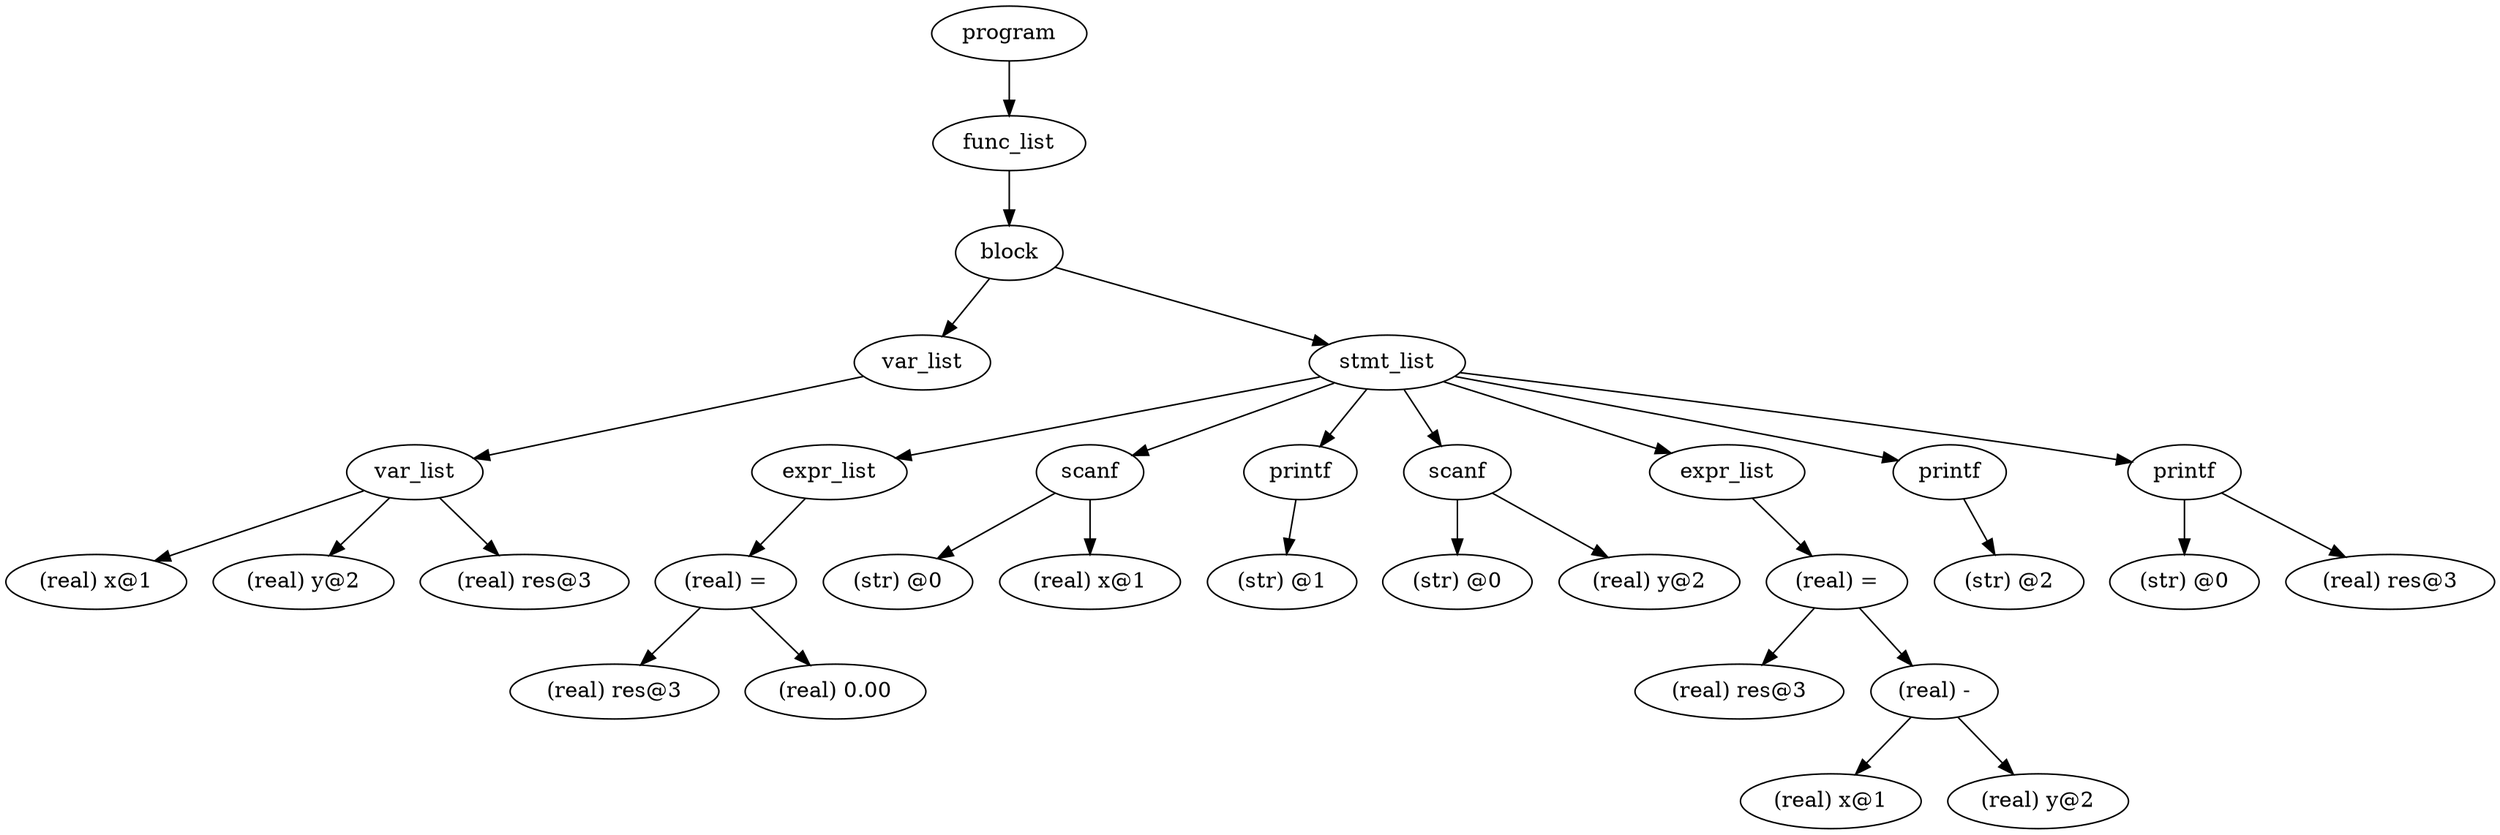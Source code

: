 digraph {
graph [ordering="out"];
node0[label="program"];
node1[label="func_list"];
node2[label="block"];
node3[label="var_list"];
node4[label="var_list"];
node5[label="(real) x@1"];
node4 -> node5;
node6[label="(real) y@2"];
node4 -> node6;
node7[label="(real) res@3"];
node4 -> node7;
node3 -> node4;
node2 -> node3;
node8[label="stmt_list"];
node9[label="expr_list"];
node10[label="(real) ="];
node11[label="(real) res@3"];
node10 -> node11;
node12[label="(real) 0.00"];
node10 -> node12;
node9 -> node10;
node8 -> node9;
node13[label="scanf"];
node14[label="(str) @0"];
node13 -> node14;
node15[label="(real) x@1"];
node13 -> node15;
node8 -> node13;
node16[label="printf"];
node17[label="(str) @1"];
node16 -> node17;
node8 -> node16;
node18[label="scanf"];
node19[label="(str) @0"];
node18 -> node19;
node20[label="(real) y@2"];
node18 -> node20;
node8 -> node18;
node21[label="expr_list"];
node22[label="(real) ="];
node23[label="(real) res@3"];
node22 -> node23;
node24[label="(real) -"];
node25[label="(real) x@1"];
node24 -> node25;
node26[label="(real) y@2"];
node24 -> node26;
node22 -> node24;
node21 -> node22;
node8 -> node21;
node27[label="printf"];
node28[label="(str) @2"];
node27 -> node28;
node8 -> node27;
node29[label="printf"];
node30[label="(str) @0"];
node29 -> node30;
node31[label="(real) res@3"];
node29 -> node31;
node8 -> node29;
node2 -> node8;
node1 -> node2;
node0 -> node1;
}
